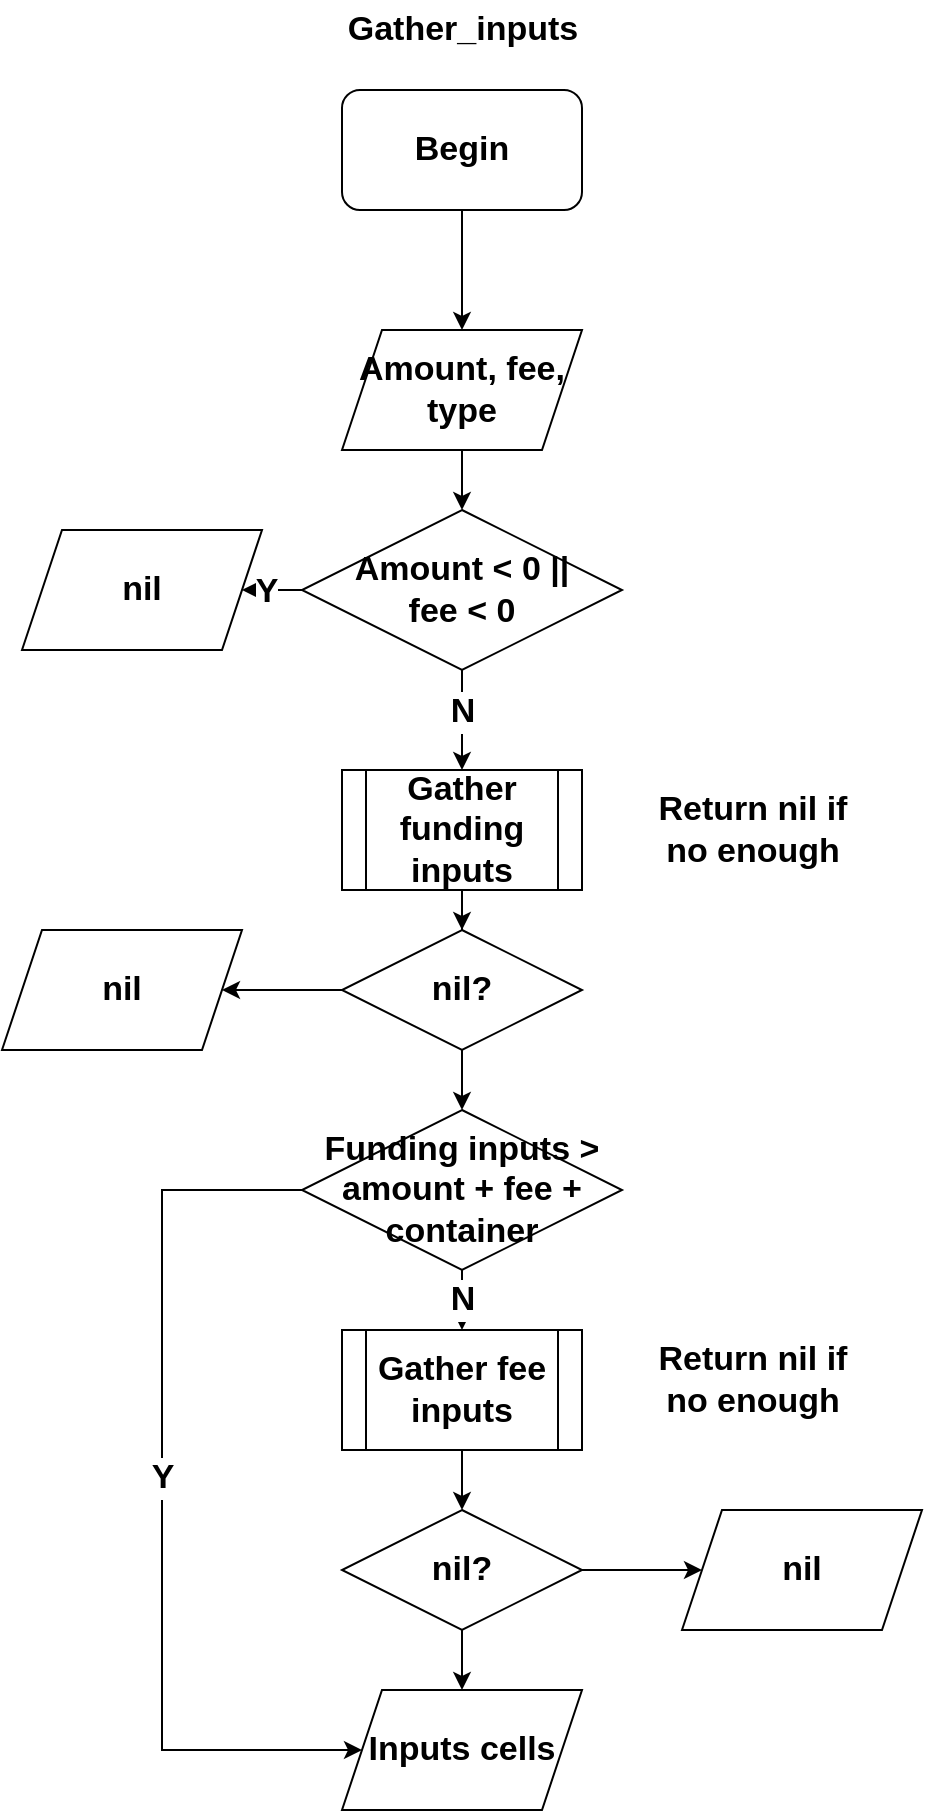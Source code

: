 <mxfile version="13.6.0" type="device"><diagram id="QKzuwBLmfexWsQLsiZt3" name="Page-1"><mxGraphModel dx="2201" dy="807" grid="1" gridSize="10" guides="1" tooltips="1" connect="1" arrows="1" fold="1" page="1" pageScale="1" pageWidth="850" pageHeight="1100" math="0" shadow="0"><root><mxCell id="0"/><mxCell id="1" parent="0"/><mxCell id="uAfSYjmCumErcveWxkS7-13" style="edgeStyle=orthogonalEdgeStyle;rounded=0;orthogonalLoop=1;jettySize=auto;html=1;exitX=0.5;exitY=1;exitDx=0;exitDy=0;entryX=0.5;entryY=0;entryDx=0;entryDy=0;fontSize=17;fontStyle=1" edge="1" parent="1" source="uAfSYjmCumErcveWxkS7-1" target="uAfSYjmCumErcveWxkS7-2"><mxGeometry relative="1" as="geometry"/></mxCell><mxCell id="uAfSYjmCumErcveWxkS7-1" value="Begin" style="rounded=1;whiteSpace=wrap;html=1;fontSize=17;fontStyle=1" vertex="1" parent="1"><mxGeometry x="150" y="80" width="120" height="60" as="geometry"/></mxCell><mxCell id="uAfSYjmCumErcveWxkS7-14" style="edgeStyle=orthogonalEdgeStyle;rounded=0;orthogonalLoop=1;jettySize=auto;html=1;exitX=0.5;exitY=1;exitDx=0;exitDy=0;entryX=0.5;entryY=0;entryDx=0;entryDy=0;fontSize=17;fontStyle=1" edge="1" parent="1" source="uAfSYjmCumErcveWxkS7-2" target="uAfSYjmCumErcveWxkS7-4"><mxGeometry relative="1" as="geometry"/></mxCell><mxCell id="uAfSYjmCumErcveWxkS7-2" value="Amount, fee, type" style="shape=parallelogram;perimeter=parallelogramPerimeter;whiteSpace=wrap;html=1;fixedSize=1;fontSize=17;fontStyle=1" vertex="1" parent="1"><mxGeometry x="150" y="200" width="120" height="60" as="geometry"/></mxCell><mxCell id="uAfSYjmCumErcveWxkS7-15" style="edgeStyle=orthogonalEdgeStyle;rounded=0;orthogonalLoop=1;jettySize=auto;html=1;exitX=0.5;exitY=1;exitDx=0;exitDy=0;fontSize=17;fontStyle=1" edge="1" parent="1" source="uAfSYjmCumErcveWxkS7-4" target="uAfSYjmCumErcveWxkS7-9"><mxGeometry relative="1" as="geometry"/></mxCell><mxCell id="uAfSYjmCumErcveWxkS7-25" value="N" style="edgeLabel;html=1;align=center;verticalAlign=middle;resizable=0;points=[];fontSize=17;fontStyle=1" vertex="1" connectable="0" parent="uAfSYjmCumErcveWxkS7-15"><mxGeometry x="-0.176" relative="1" as="geometry"><mxPoint as="offset"/></mxGeometry></mxCell><mxCell id="uAfSYjmCumErcveWxkS7-16" style="edgeStyle=orthogonalEdgeStyle;rounded=0;orthogonalLoop=1;jettySize=auto;html=1;exitX=0;exitY=0.5;exitDx=0;exitDy=0;entryX=1;entryY=0.5;entryDx=0;entryDy=0;fontSize=17;fontStyle=1" edge="1" parent="1" source="uAfSYjmCumErcveWxkS7-4" target="uAfSYjmCumErcveWxkS7-6"><mxGeometry relative="1" as="geometry"/></mxCell><mxCell id="uAfSYjmCumErcveWxkS7-24" value="Y" style="edgeLabel;html=1;align=center;verticalAlign=middle;resizable=0;points=[];fontSize=17;fontStyle=1" vertex="1" connectable="0" parent="uAfSYjmCumErcveWxkS7-16"><mxGeometry x="0.218" y="1" relative="1" as="geometry"><mxPoint as="offset"/></mxGeometry></mxCell><mxCell id="uAfSYjmCumErcveWxkS7-4" value="Amount &amp;lt; 0 ||&lt;br style=&quot;font-size: 17px;&quot;&gt;fee &amp;lt; 0" style="rhombus;whiteSpace=wrap;html=1;fontSize=17;fontStyle=1" vertex="1" parent="1"><mxGeometry x="130" y="290" width="160" height="80" as="geometry"/></mxCell><mxCell id="uAfSYjmCumErcveWxkS7-6" value="nil" style="shape=parallelogram;perimeter=parallelogramPerimeter;whiteSpace=wrap;html=1;fixedSize=1;fontSize=17;fontStyle=1" vertex="1" parent="1"><mxGeometry x="-10" y="300" width="120" height="60" as="geometry"/></mxCell><mxCell id="uAfSYjmCumErcveWxkS7-33" style="edgeStyle=orthogonalEdgeStyle;rounded=0;orthogonalLoop=1;jettySize=auto;html=1;exitX=0.5;exitY=1;exitDx=0;exitDy=0;fontSize=17;" edge="1" parent="1" source="uAfSYjmCumErcveWxkS7-9" target="uAfSYjmCumErcveWxkS7-31"><mxGeometry relative="1" as="geometry"/></mxCell><mxCell id="uAfSYjmCumErcveWxkS7-9" value="Gather funding inputs" style="shape=process;whiteSpace=wrap;html=1;backgroundOutline=1;fontSize=17;fontStyle=1" vertex="1" parent="1"><mxGeometry x="150" y="420" width="120" height="60" as="geometry"/></mxCell><mxCell id="uAfSYjmCumErcveWxkS7-37" style="edgeStyle=orthogonalEdgeStyle;rounded=0;orthogonalLoop=1;jettySize=auto;html=1;exitX=0.5;exitY=1;exitDx=0;exitDy=0;fontSize=17;" edge="1" parent="1" source="uAfSYjmCumErcveWxkS7-10" target="uAfSYjmCumErcveWxkS7-36"><mxGeometry relative="1" as="geometry"/></mxCell><mxCell id="uAfSYjmCumErcveWxkS7-10" value="Gather fee inputs" style="shape=process;whiteSpace=wrap;html=1;backgroundOutline=1;fontSize=17;fontStyle=1" vertex="1" parent="1"><mxGeometry x="150" y="700" width="120" height="60" as="geometry"/></mxCell><mxCell id="uAfSYjmCumErcveWxkS7-11" value="Inputs cells" style="shape=parallelogram;perimeter=parallelogramPerimeter;whiteSpace=wrap;html=1;fixedSize=1;fontSize=17;fontStyle=1" vertex="1" parent="1"><mxGeometry x="150" y="880" width="120" height="60" as="geometry"/></mxCell><mxCell id="uAfSYjmCumErcveWxkS7-19" style="edgeStyle=orthogonalEdgeStyle;rounded=0;orthogonalLoop=1;jettySize=auto;html=1;exitX=0.5;exitY=1;exitDx=0;exitDy=0;fontSize=17;fontStyle=1" edge="1" parent="1" source="uAfSYjmCumErcveWxkS7-12" target="uAfSYjmCumErcveWxkS7-10"><mxGeometry relative="1" as="geometry"/></mxCell><mxCell id="uAfSYjmCumErcveWxkS7-27" value="N" style="edgeLabel;html=1;align=center;verticalAlign=middle;resizable=0;points=[];fontSize=17;fontStyle=1" vertex="1" connectable="0" parent="uAfSYjmCumErcveWxkS7-19"><mxGeometry x="-0.41" relative="1" as="geometry"><mxPoint as="offset"/></mxGeometry></mxCell><mxCell id="uAfSYjmCumErcveWxkS7-22" style="edgeStyle=orthogonalEdgeStyle;rounded=0;orthogonalLoop=1;jettySize=auto;html=1;exitX=0;exitY=0.5;exitDx=0;exitDy=0;entryX=0;entryY=0.5;entryDx=0;entryDy=0;fontSize=17;fontStyle=1" edge="1" parent="1" source="uAfSYjmCumErcveWxkS7-12" target="uAfSYjmCumErcveWxkS7-11"><mxGeometry relative="1" as="geometry"><Array as="points"><mxPoint x="60" y="630"/><mxPoint x="60" y="910"/></Array></mxGeometry></mxCell><mxCell id="uAfSYjmCumErcveWxkS7-28" value="Y" style="edgeLabel;html=1;align=center;verticalAlign=middle;resizable=0;points=[];fontSize=17;fontStyle=1" vertex="1" connectable="0" parent="uAfSYjmCumErcveWxkS7-22"><mxGeometry x="-0.05" relative="1" as="geometry"><mxPoint as="offset"/></mxGeometry></mxCell><mxCell id="uAfSYjmCumErcveWxkS7-12" value="Funding inputs &amp;gt; amount + fee + container" style="rhombus;whiteSpace=wrap;html=1;fontSize=17;fontStyle=1" vertex="1" parent="1"><mxGeometry x="130" y="590" width="160" height="80" as="geometry"/></mxCell><mxCell id="uAfSYjmCumErcveWxkS7-21" value="&lt;span style=&quot;font-size: 17px;&quot;&gt;&lt;font style=&quot;font-size: 17px;&quot;&gt;Gather_inputs&lt;/font&gt;&lt;/span&gt;" style="text;html=1;align=center;verticalAlign=middle;resizable=0;points=[];autosize=1;fontSize=17;fontStyle=1" vertex="1" parent="1"><mxGeometry x="145" y="35" width="130" height="30" as="geometry"/></mxCell><mxCell id="uAfSYjmCumErcveWxkS7-34" style="edgeStyle=orthogonalEdgeStyle;rounded=0;orthogonalLoop=1;jettySize=auto;html=1;exitX=0;exitY=0.5;exitDx=0;exitDy=0;entryX=1;entryY=0.5;entryDx=0;entryDy=0;fontSize=17;" edge="1" parent="1" source="uAfSYjmCumErcveWxkS7-31" target="uAfSYjmCumErcveWxkS7-32"><mxGeometry relative="1" as="geometry"/></mxCell><mxCell id="uAfSYjmCumErcveWxkS7-35" style="edgeStyle=orthogonalEdgeStyle;rounded=0;orthogonalLoop=1;jettySize=auto;html=1;exitX=0.5;exitY=1;exitDx=0;exitDy=0;entryX=0.5;entryY=0;entryDx=0;entryDy=0;fontSize=17;" edge="1" parent="1" source="uAfSYjmCumErcveWxkS7-31" target="uAfSYjmCumErcveWxkS7-12"><mxGeometry relative="1" as="geometry"/></mxCell><mxCell id="uAfSYjmCumErcveWxkS7-31" value="nil?" style="rhombus;whiteSpace=wrap;html=1;fontSize=17;fontStyle=1" vertex="1" parent="1"><mxGeometry x="150" y="500" width="120" height="60" as="geometry"/></mxCell><mxCell id="uAfSYjmCumErcveWxkS7-32" value="nil" style="shape=parallelogram;perimeter=parallelogramPerimeter;whiteSpace=wrap;html=1;fixedSize=1;fontSize=17;fontStyle=1" vertex="1" parent="1"><mxGeometry x="-20" y="500" width="120" height="60" as="geometry"/></mxCell><mxCell id="uAfSYjmCumErcveWxkS7-39" style="edgeStyle=orthogonalEdgeStyle;rounded=0;orthogonalLoop=1;jettySize=auto;html=1;exitX=1;exitY=0.5;exitDx=0;exitDy=0;entryX=0;entryY=0.5;entryDx=0;entryDy=0;fontSize=17;" edge="1" parent="1" source="uAfSYjmCumErcveWxkS7-36" target="uAfSYjmCumErcveWxkS7-38"><mxGeometry relative="1" as="geometry"/></mxCell><mxCell id="uAfSYjmCumErcveWxkS7-40" style="edgeStyle=orthogonalEdgeStyle;rounded=0;orthogonalLoop=1;jettySize=auto;html=1;exitX=0.5;exitY=1;exitDx=0;exitDy=0;entryX=0.5;entryY=0;entryDx=0;entryDy=0;fontSize=17;" edge="1" parent="1" source="uAfSYjmCumErcveWxkS7-36" target="uAfSYjmCumErcveWxkS7-11"><mxGeometry relative="1" as="geometry"/></mxCell><mxCell id="uAfSYjmCumErcveWxkS7-36" value="nil?" style="rhombus;whiteSpace=wrap;html=1;fontSize=17;fontStyle=1" vertex="1" parent="1"><mxGeometry x="150" y="790" width="120" height="60" as="geometry"/></mxCell><mxCell id="uAfSYjmCumErcveWxkS7-38" value="nil" style="shape=parallelogram;perimeter=parallelogramPerimeter;whiteSpace=wrap;html=1;fixedSize=1;fontSize=17;fontStyle=1" vertex="1" parent="1"><mxGeometry x="320" y="790" width="120" height="60" as="geometry"/></mxCell><mxCell id="uAfSYjmCumErcveWxkS7-44" value="&lt;b&gt;Return nil if &lt;br&gt;no enough&lt;/b&gt;" style="text;html=1;align=center;verticalAlign=middle;resizable=0;points=[];autosize=1;fontSize=17;" vertex="1" parent="1"><mxGeometry x="300" y="425" width="110" height="50" as="geometry"/></mxCell><mxCell id="uAfSYjmCumErcveWxkS7-45" value="&lt;b&gt;Return nil if &lt;br&gt;no enough&lt;/b&gt;" style="text;html=1;align=center;verticalAlign=middle;resizable=0;points=[];autosize=1;fontSize=17;" vertex="1" parent="1"><mxGeometry x="300" y="700" width="110" height="50" as="geometry"/></mxCell></root></mxGraphModel></diagram></mxfile>